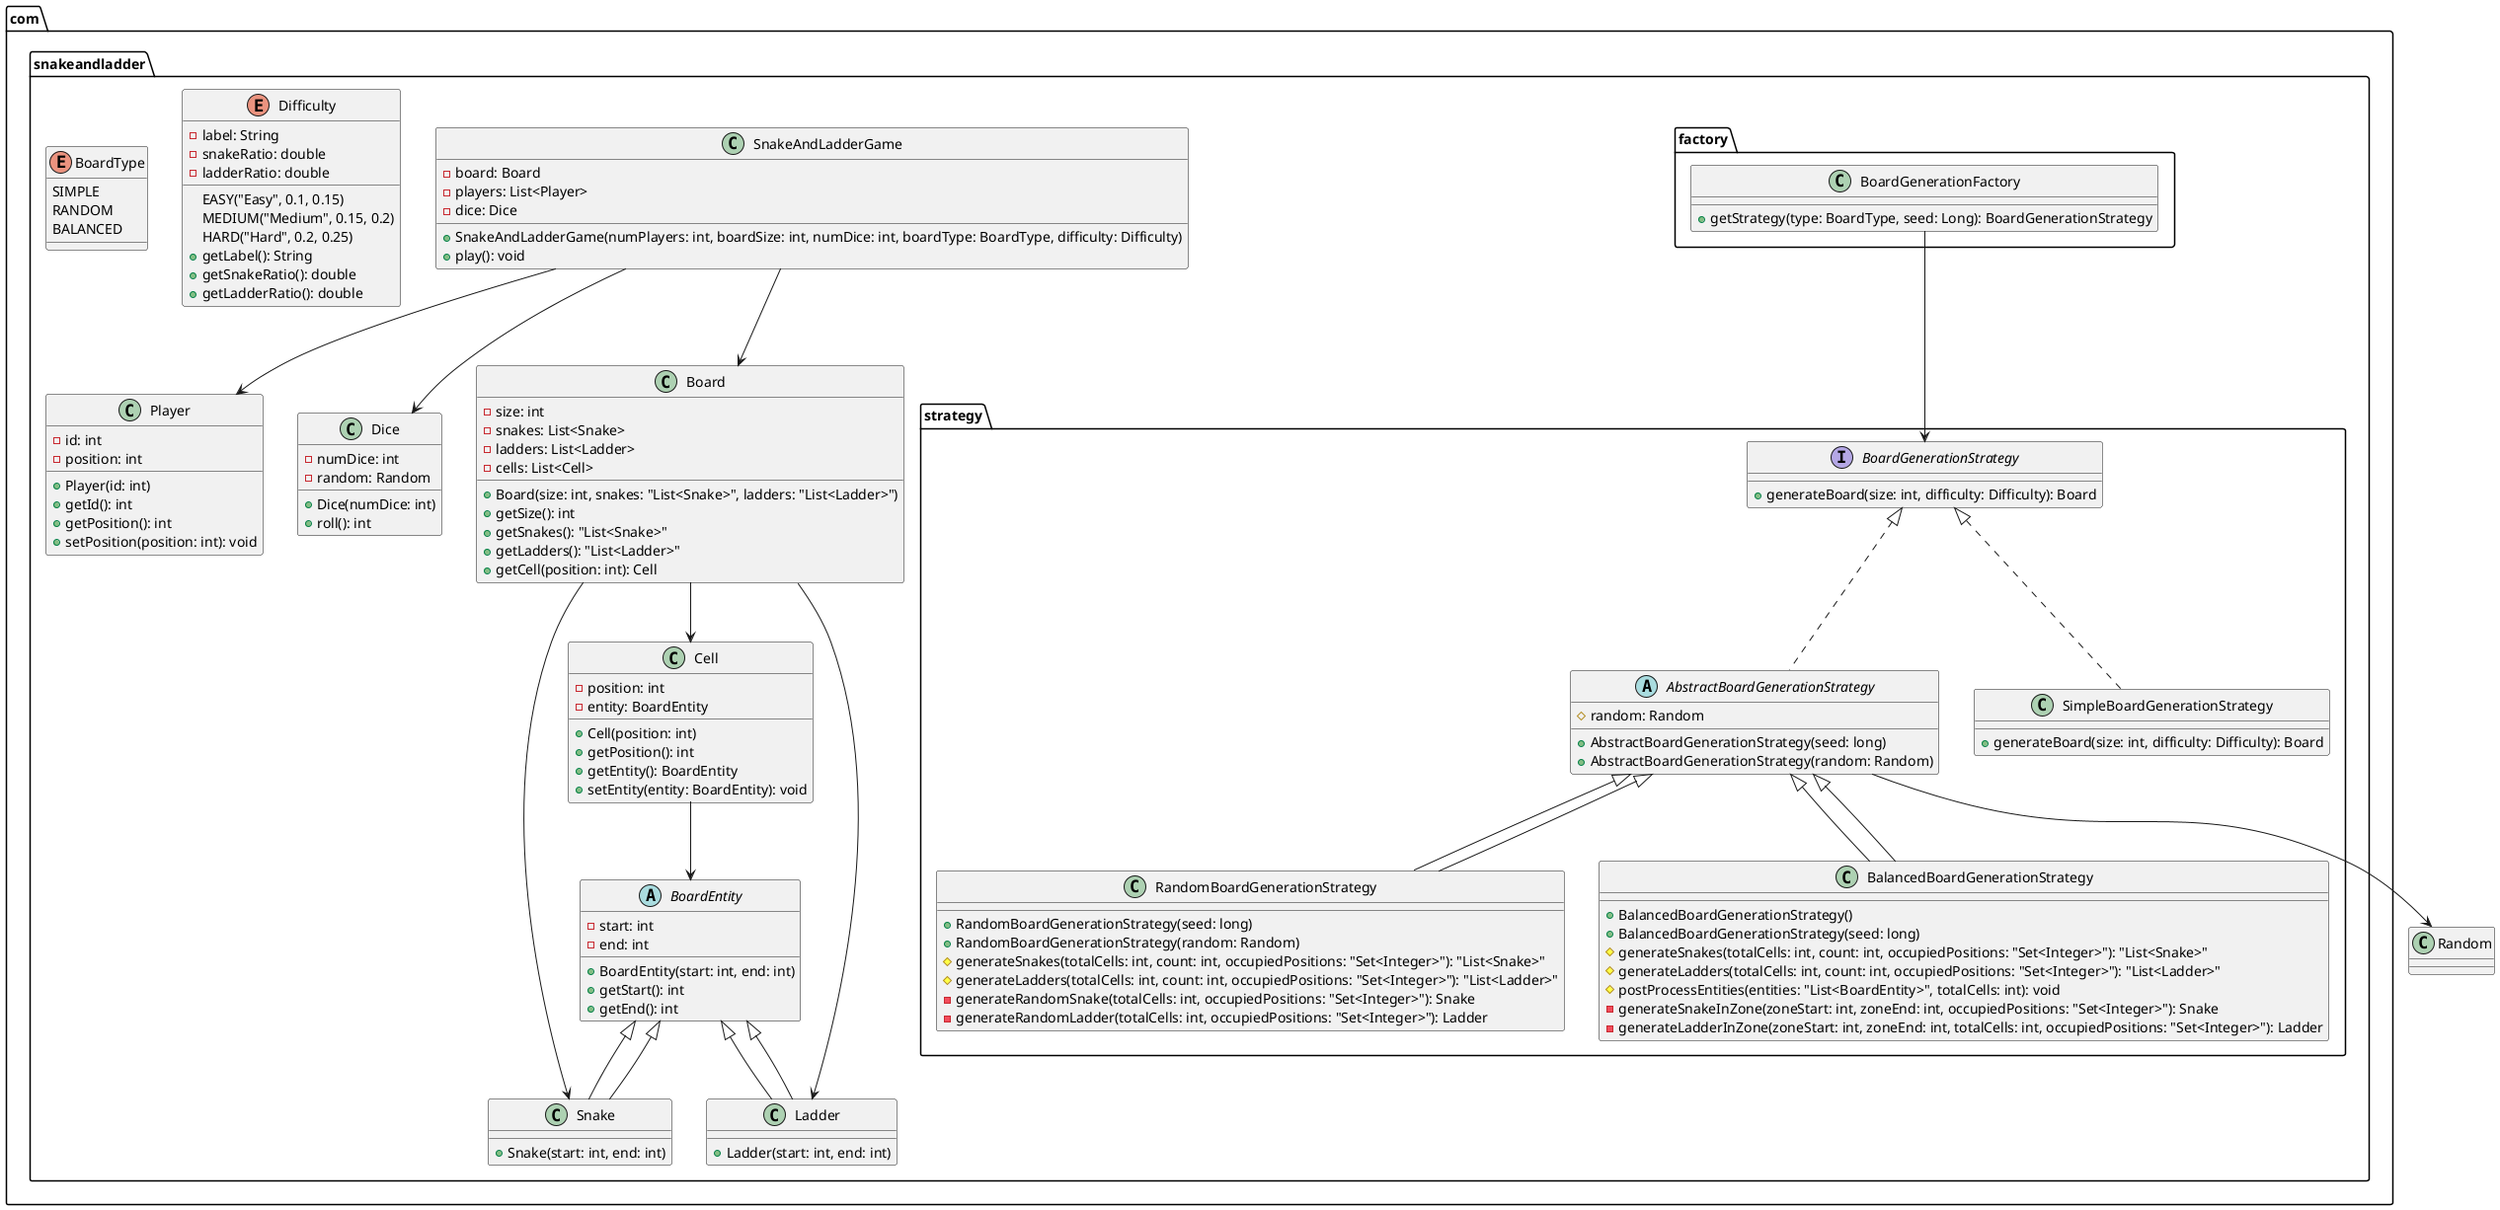 @startuml

package "com.snakeandladder" {

  class SnakeAndLadderGame {
    -board: Board
    -players: List<Player>
    -dice: Dice
    +SnakeAndLadderGame(numPlayers: int, boardSize: int, numDice: int, boardType: BoardType, difficulty: Difficulty)
    +play(): void
  }

  class Board {
    -size: int
    -snakes: List<Snake>
    -ladders: List<Ladder>
    -cells: List<Cell>
    +Board(size: int, snakes: "List<Snake>", ladders: "List<Ladder>")
    +getSize(): int
    +getSnakes(): "List<Snake>"
    +getLadders(): "List<Ladder>"
    +getCell(position: int): Cell
  }

  class Cell {
    -position: int
    -entity: BoardEntity
    +Cell(position: int)
    +getPosition(): int
    +getEntity(): BoardEntity
    +setEntity(entity: BoardEntity): void
  }

  abstract class BoardEntity {
    -start: int
    -end: int
    +BoardEntity(start: int, end: int)
    +getStart(): int
    +getEnd(): int
  }

  class Snake extends BoardEntity {
    +Snake(start: int, end: int)
  }

  class Ladder extends BoardEntity {
    +Ladder(start: int, end: int)
  }

  class Player {
    -id: int
    -position: int
    +Player(id: int)
    +getId(): int
    +getPosition(): int
    +setPosition(position: int): void
  }

  class Dice {
    -numDice: int
    -random: Random
    +Dice(numDice: int)
    +roll(): int
  }

  enum Difficulty {
    EASY("Easy", 0.1, 0.15)
    MEDIUM("Medium", 0.15, 0.2)
    HARD("Hard", 0.2, 0.25)
    -label: String
    -snakeRatio: double
    -ladderRatio: double
    +getLabel(): String
    +getSnakeRatio(): double
    +getLadderRatio(): double
  }

  enum BoardType {
    SIMPLE
    RANDOM
    BALANCED
  }
}

package "com.snakeandladder.strategy" {

  interface BoardGenerationStrategy {
    +generateBoard(size: int, difficulty: Difficulty): Board
  }

  abstract class AbstractBoardGenerationStrategy implements BoardGenerationStrategy {
    #random: Random
    +AbstractBoardGenerationStrategy(seed: long)
    +AbstractBoardGenerationStrategy(random: Random)
  }

  class SimpleBoardGenerationStrategy implements BoardGenerationStrategy {
    +generateBoard(size: int, difficulty: Difficulty): Board
  }

  class RandomBoardGenerationStrategy extends AbstractBoardGenerationStrategy {
    +RandomBoardGenerationStrategy(seed: long)
    +RandomBoardGenerationStrategy(random: Random)
    #generateSnakes(totalCells: int, count: int, occupiedPositions: "Set<Integer>"): "List<Snake>"
    #generateLadders(totalCells: int, count: int, occupiedPositions: "Set<Integer>"): "List<Ladder>"
    -generateRandomSnake(totalCells: int, occupiedPositions: "Set<Integer>"): Snake
    -generateRandomLadder(totalCells: int, occupiedPositions: "Set<Integer>"): Ladder
  }

  class BalancedBoardGenerationStrategy extends AbstractBoardGenerationStrategy {
    +BalancedBoardGenerationStrategy()
    +BalancedBoardGenerationStrategy(seed: long)
    #generateSnakes(totalCells: int, count: int, occupiedPositions: "Set<Integer>"): "List<Snake>"
    #generateLadders(totalCells: int, count: int, occupiedPositions: "Set<Integer>"): "List<Ladder>"
    #postProcessEntities(entities: "List<BoardEntity>", totalCells: int): void
    -generateSnakeInZone(zoneStart: int, zoneEnd: int, occupiedPositions: "Set<Integer>"): Snake
    -generateLadderInZone(zoneStart: int, zoneEnd: int, totalCells: int, occupiedPositions: "Set<Integer>"): Ladder
  }
}

package "com.snakeandladder.factory" {
  class BoardGenerationFactory {
    +getStrategy(type: BoardType, seed: Long): BoardGenerationStrategy
  }
}

SnakeAndLadderGame --> Board
SnakeAndLadderGame --> Player
SnakeAndLadderGame --> Dice
Board --> Cell
Board --> Snake
Board --> Ladder
Cell --> BoardEntity
Snake --|> BoardEntity
Ladder --|> BoardEntity
AbstractBoardGenerationStrategy --> Random
BoardGenerationFactory --> BoardGenerationStrategy
RandomBoardGenerationStrategy --|> AbstractBoardGenerationStrategy
BalancedBoardGenerationStrategy --|> AbstractBoardGenerationStrategy

@enduml
